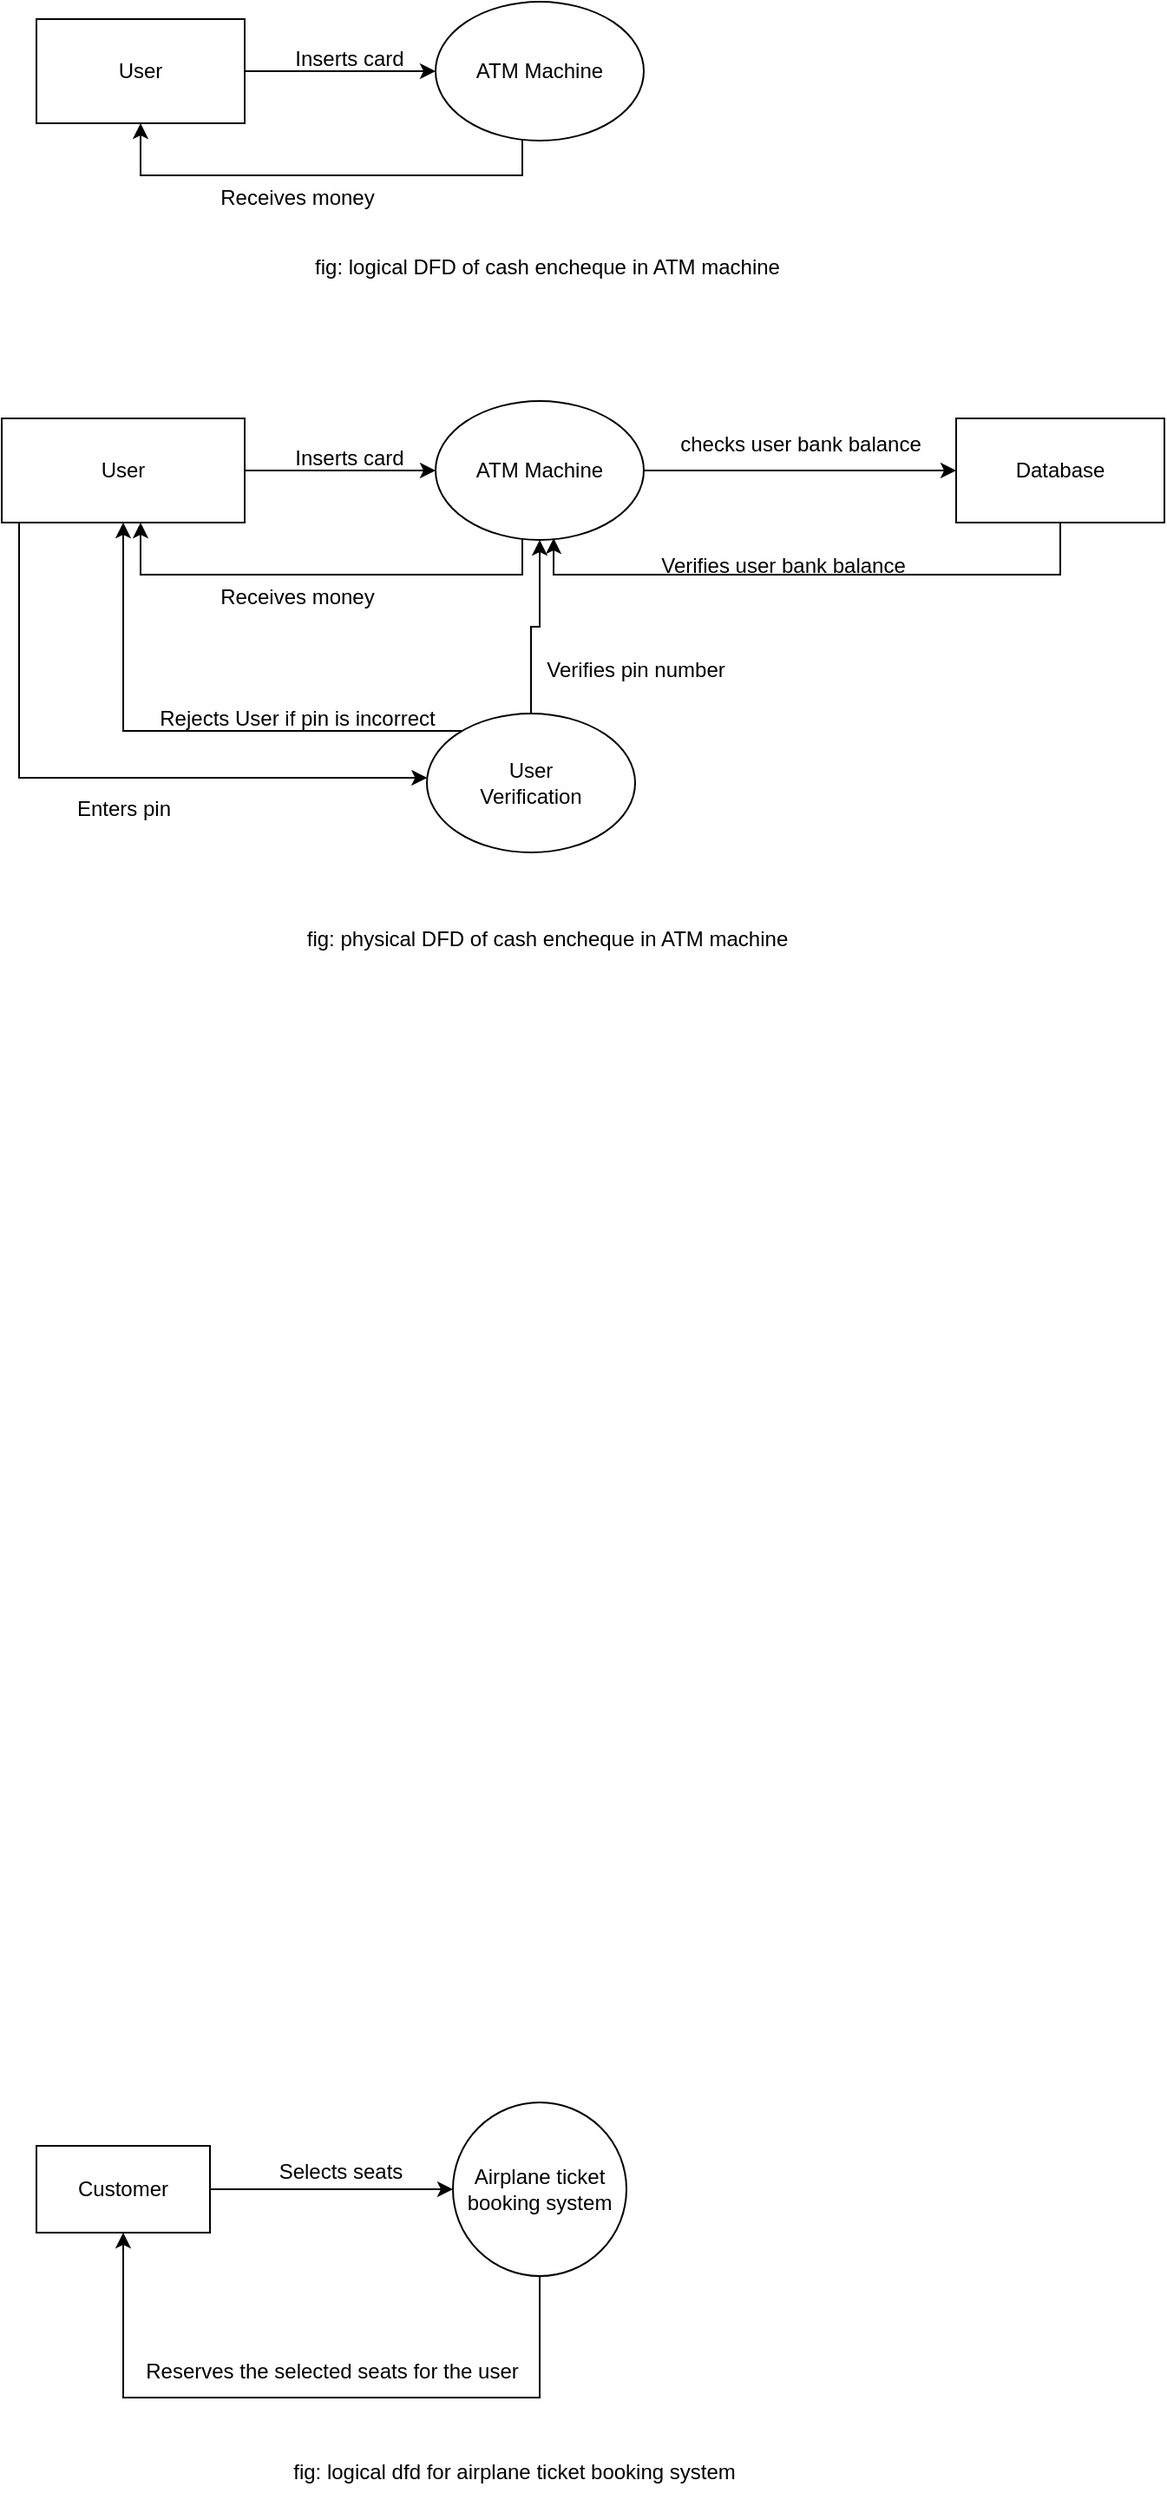 <mxfile version="21.7.2" type="device">
  <diagram name="Page-1" id="OB_mULN0DwBr1adF9kgP">
    <mxGraphModel dx="880" dy="456" grid="1" gridSize="10" guides="1" tooltips="1" connect="1" arrows="1" fold="1" page="1" pageScale="1" pageWidth="827" pageHeight="1169" math="0" shadow="0">
      <root>
        <mxCell id="0" />
        <mxCell id="1" parent="0" />
        <mxCell id="Dx5UV8OLndOZeUWiWLdx-9" style="edgeStyle=orthogonalEdgeStyle;rounded=0;orthogonalLoop=1;jettySize=auto;html=1;entryX=0.5;entryY=1;entryDx=0;entryDy=0;" edge="1" parent="1" source="Dx5UV8OLndOZeUWiWLdx-1" target="Dx5UV8OLndOZeUWiWLdx-2">
          <mxGeometry relative="1" as="geometry">
            <mxPoint x="410" y="160" as="targetPoint" />
            <Array as="points">
              <mxPoint x="400" y="130" />
              <mxPoint x="180" y="130" />
            </Array>
          </mxGeometry>
        </mxCell>
        <mxCell id="Dx5UV8OLndOZeUWiWLdx-1" value="ATM Machine" style="ellipse;whiteSpace=wrap;html=1;" vertex="1" parent="1">
          <mxGeometry x="350" y="30" width="120" height="80" as="geometry" />
        </mxCell>
        <mxCell id="Dx5UV8OLndOZeUWiWLdx-7" style="edgeStyle=orthogonalEdgeStyle;rounded=0;orthogonalLoop=1;jettySize=auto;html=1;entryX=0;entryY=0.5;entryDx=0;entryDy=0;" edge="1" parent="1" source="Dx5UV8OLndOZeUWiWLdx-2" target="Dx5UV8OLndOZeUWiWLdx-1">
          <mxGeometry relative="1" as="geometry" />
        </mxCell>
        <mxCell id="Dx5UV8OLndOZeUWiWLdx-2" value="User" style="rounded=0;whiteSpace=wrap;html=1;" vertex="1" parent="1">
          <mxGeometry x="120" y="40" width="120" height="60" as="geometry" />
        </mxCell>
        <mxCell id="Dx5UV8OLndOZeUWiWLdx-8" value="Inserts card" style="text;html=1;align=center;verticalAlign=middle;resizable=0;points=[];autosize=1;strokeColor=none;fillColor=none;" vertex="1" parent="1">
          <mxGeometry x="255" y="48" width="90" height="30" as="geometry" />
        </mxCell>
        <mxCell id="Dx5UV8OLndOZeUWiWLdx-10" value="Receives money" style="text;html=1;align=center;verticalAlign=middle;resizable=0;points=[];autosize=1;strokeColor=none;fillColor=none;" vertex="1" parent="1">
          <mxGeometry x="215" y="128" width="110" height="30" as="geometry" />
        </mxCell>
        <mxCell id="Dx5UV8OLndOZeUWiWLdx-15" value="fig: logical DFD of cash encheque in ATM machine" style="text;html=1;align=center;verticalAlign=middle;resizable=0;points=[];autosize=1;strokeColor=none;fillColor=none;" vertex="1" parent="1">
          <mxGeometry x="269" y="168" width="290" height="30" as="geometry" />
        </mxCell>
        <mxCell id="Dx5UV8OLndOZeUWiWLdx-16" style="edgeStyle=orthogonalEdgeStyle;rounded=0;orthogonalLoop=1;jettySize=auto;html=1;" edge="1" parent="1" source="Dx5UV8OLndOZeUWiWLdx-18" target="Dx5UV8OLndOZeUWiWLdx-20">
          <mxGeometry relative="1" as="geometry">
            <mxPoint x="410" y="390" as="targetPoint" />
            <Array as="points">
              <mxPoint x="400" y="360" />
              <mxPoint x="180" y="360" />
            </Array>
          </mxGeometry>
        </mxCell>
        <mxCell id="Dx5UV8OLndOZeUWiWLdx-17" style="edgeStyle=orthogonalEdgeStyle;rounded=0;orthogonalLoop=1;jettySize=auto;html=1;entryX=0;entryY=0.5;entryDx=0;entryDy=0;" edge="1" parent="1" source="Dx5UV8OLndOZeUWiWLdx-18" target="Dx5UV8OLndOZeUWiWLdx-22">
          <mxGeometry relative="1" as="geometry" />
        </mxCell>
        <mxCell id="Dx5UV8OLndOZeUWiWLdx-18" value="ATM Machine" style="ellipse;whiteSpace=wrap;html=1;" vertex="1" parent="1">
          <mxGeometry x="350" y="260" width="120" height="80" as="geometry" />
        </mxCell>
        <mxCell id="Dx5UV8OLndOZeUWiWLdx-19" style="edgeStyle=orthogonalEdgeStyle;rounded=0;orthogonalLoop=1;jettySize=auto;html=1;entryX=0;entryY=0.5;entryDx=0;entryDy=0;" edge="1" parent="1" source="Dx5UV8OLndOZeUWiWLdx-20" target="Dx5UV8OLndOZeUWiWLdx-18">
          <mxGeometry relative="1" as="geometry" />
        </mxCell>
        <mxCell id="Dx5UV8OLndOZeUWiWLdx-29" style="edgeStyle=orthogonalEdgeStyle;rounded=0;orthogonalLoop=1;jettySize=auto;html=1;" edge="1" parent="1" source="Dx5UV8OLndOZeUWiWLdx-20" target="Dx5UV8OLndOZeUWiWLdx-28">
          <mxGeometry relative="1" as="geometry">
            <mxPoint x="80" y="480" as="targetPoint" />
            <Array as="points">
              <mxPoint x="110" y="477" />
            </Array>
          </mxGeometry>
        </mxCell>
        <mxCell id="Dx5UV8OLndOZeUWiWLdx-20" value="User" style="rounded=0;whiteSpace=wrap;html=1;" vertex="1" parent="1">
          <mxGeometry x="100" y="270" width="140" height="60" as="geometry" />
        </mxCell>
        <mxCell id="Dx5UV8OLndOZeUWiWLdx-21" style="edgeStyle=orthogonalEdgeStyle;rounded=0;orthogonalLoop=1;jettySize=auto;html=1;exitX=0.5;exitY=1;exitDx=0;exitDy=0;entryX=0.567;entryY=0.988;entryDx=0;entryDy=0;entryPerimeter=0;" edge="1" parent="1" source="Dx5UV8OLndOZeUWiWLdx-22" target="Dx5UV8OLndOZeUWiWLdx-18">
          <mxGeometry relative="1" as="geometry" />
        </mxCell>
        <mxCell id="Dx5UV8OLndOZeUWiWLdx-22" value="Database" style="rounded=0;whiteSpace=wrap;html=1;" vertex="1" parent="1">
          <mxGeometry x="650" y="270" width="120" height="60" as="geometry" />
        </mxCell>
        <mxCell id="Dx5UV8OLndOZeUWiWLdx-23" value="Inserts card" style="text;html=1;align=center;verticalAlign=middle;resizable=0;points=[];autosize=1;strokeColor=none;fillColor=none;" vertex="1" parent="1">
          <mxGeometry x="255" y="278" width="90" height="30" as="geometry" />
        </mxCell>
        <mxCell id="Dx5UV8OLndOZeUWiWLdx-24" value="Receives money" style="text;html=1;align=center;verticalAlign=middle;resizable=0;points=[];autosize=1;strokeColor=none;fillColor=none;" vertex="1" parent="1">
          <mxGeometry x="215" y="358" width="110" height="30" as="geometry" />
        </mxCell>
        <mxCell id="Dx5UV8OLndOZeUWiWLdx-25" value="checks user bank balance" style="text;html=1;align=center;verticalAlign=middle;resizable=0;points=[];autosize=1;strokeColor=none;fillColor=none;" vertex="1" parent="1">
          <mxGeometry x="480" y="270" width="160" height="30" as="geometry" />
        </mxCell>
        <mxCell id="Dx5UV8OLndOZeUWiWLdx-26" value="Verifies user bank balance" style="text;html=1;align=center;verticalAlign=middle;resizable=0;points=[];autosize=1;strokeColor=none;fillColor=none;" vertex="1" parent="1">
          <mxGeometry x="470" y="340" width="160" height="30" as="geometry" />
        </mxCell>
        <mxCell id="Dx5UV8OLndOZeUWiWLdx-27" value="fig: physical DFD of cash encheque in ATM machine" style="text;html=1;align=center;verticalAlign=middle;resizable=0;points=[];autosize=1;strokeColor=none;fillColor=none;" vertex="1" parent="1">
          <mxGeometry x="264" y="555" width="300" height="30" as="geometry" />
        </mxCell>
        <mxCell id="Dx5UV8OLndOZeUWiWLdx-32" style="edgeStyle=orthogonalEdgeStyle;rounded=0;orthogonalLoop=1;jettySize=auto;html=1;" edge="1" parent="1" source="Dx5UV8OLndOZeUWiWLdx-28" target="Dx5UV8OLndOZeUWiWLdx-18">
          <mxGeometry relative="1" as="geometry" />
        </mxCell>
        <mxCell id="Dx5UV8OLndOZeUWiWLdx-34" style="edgeStyle=orthogonalEdgeStyle;rounded=0;orthogonalLoop=1;jettySize=auto;html=1;" edge="1" parent="1" source="Dx5UV8OLndOZeUWiWLdx-28" target="Dx5UV8OLndOZeUWiWLdx-20">
          <mxGeometry relative="1" as="geometry">
            <Array as="points">
              <mxPoint x="170" y="450" />
            </Array>
          </mxGeometry>
        </mxCell>
        <mxCell id="Dx5UV8OLndOZeUWiWLdx-28" value="User &lt;br&gt;Verification" style="ellipse;whiteSpace=wrap;html=1;" vertex="1" parent="1">
          <mxGeometry x="345" y="440" width="120" height="80" as="geometry" />
        </mxCell>
        <mxCell id="Dx5UV8OLndOZeUWiWLdx-30" value="Enters pin" style="text;html=1;align=center;verticalAlign=middle;resizable=0;points=[];autosize=1;strokeColor=none;fillColor=none;" vertex="1" parent="1">
          <mxGeometry x="130" y="480" width="80" height="30" as="geometry" />
        </mxCell>
        <mxCell id="Dx5UV8OLndOZeUWiWLdx-33" value="Verifies pin number" style="text;html=1;align=center;verticalAlign=middle;resizable=0;points=[];autosize=1;strokeColor=none;fillColor=none;" vertex="1" parent="1">
          <mxGeometry x="400" y="400" width="130" height="30" as="geometry" />
        </mxCell>
        <mxCell id="Dx5UV8OLndOZeUWiWLdx-35" value="Rejects User if pin is incorrect" style="text;html=1;align=center;verticalAlign=middle;resizable=0;points=[];autosize=1;strokeColor=none;fillColor=none;" vertex="1" parent="1">
          <mxGeometry x="180" y="428" width="180" height="30" as="geometry" />
        </mxCell>
        <mxCell id="Dx5UV8OLndOZeUWiWLdx-41" style="edgeStyle=orthogonalEdgeStyle;rounded=0;orthogonalLoop=1;jettySize=auto;html=1;" edge="1" parent="1" source="Dx5UV8OLndOZeUWiWLdx-37" target="Dx5UV8OLndOZeUWiWLdx-38">
          <mxGeometry relative="1" as="geometry">
            <mxPoint x="410" y="1400" as="targetPoint" />
            <Array as="points">
              <mxPoint x="410" y="1410" />
              <mxPoint x="170" y="1410" />
            </Array>
          </mxGeometry>
        </mxCell>
        <mxCell id="Dx5UV8OLndOZeUWiWLdx-37" value="Airplane ticket booking system" style="shape=ellipse;html=1;dashed=0;whiteSpace=wrap;aspect=fixed;perimeter=ellipsePerimeter;" vertex="1" parent="1">
          <mxGeometry x="360" y="1240" width="100" height="100" as="geometry" />
        </mxCell>
        <mxCell id="Dx5UV8OLndOZeUWiWLdx-39" style="edgeStyle=orthogonalEdgeStyle;rounded=0;orthogonalLoop=1;jettySize=auto;html=1;" edge="1" parent="1" source="Dx5UV8OLndOZeUWiWLdx-38" target="Dx5UV8OLndOZeUWiWLdx-37">
          <mxGeometry relative="1" as="geometry" />
        </mxCell>
        <mxCell id="Dx5UV8OLndOZeUWiWLdx-38" value="Customer" style="html=1;dashed=0;whiteSpace=wrap;" vertex="1" parent="1">
          <mxGeometry x="120" y="1265" width="100" height="50" as="geometry" />
        </mxCell>
        <mxCell id="Dx5UV8OLndOZeUWiWLdx-40" value="Selects seats" style="text;html=1;align=center;verticalAlign=middle;resizable=0;points=[];autosize=1;strokeColor=none;fillColor=none;" vertex="1" parent="1">
          <mxGeometry x="250" y="1265" width="90" height="30" as="geometry" />
        </mxCell>
        <mxCell id="Dx5UV8OLndOZeUWiWLdx-42" value="Reserves the selected seats for the user" style="text;html=1;align=center;verticalAlign=middle;resizable=0;points=[];autosize=1;strokeColor=none;fillColor=none;" vertex="1" parent="1">
          <mxGeometry x="170" y="1380" width="240" height="30" as="geometry" />
        </mxCell>
        <mxCell id="Dx5UV8OLndOZeUWiWLdx-43" value="fig: logical dfd for airplane ticket booking system" style="text;html=1;align=center;verticalAlign=middle;resizable=0;points=[];autosize=1;strokeColor=none;fillColor=none;" vertex="1" parent="1">
          <mxGeometry x="255" y="1438" width="280" height="30" as="geometry" />
        </mxCell>
      </root>
    </mxGraphModel>
  </diagram>
</mxfile>
